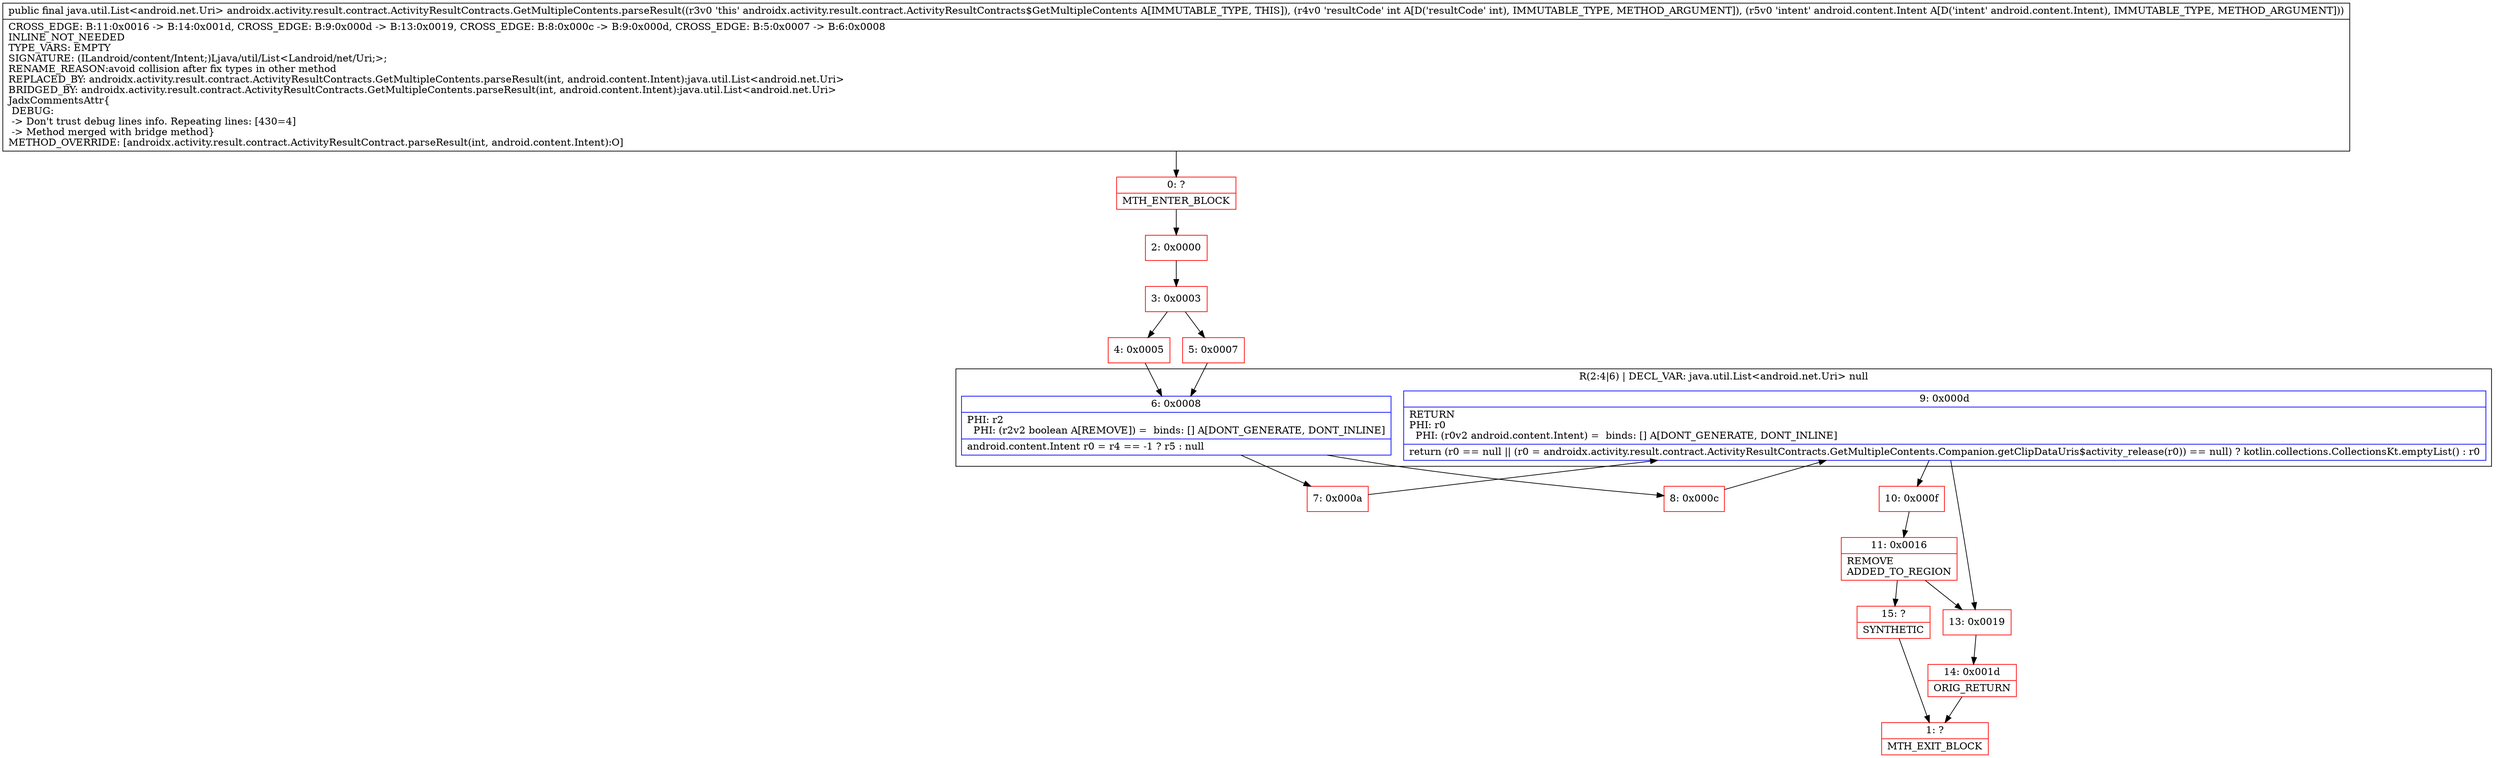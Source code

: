 digraph "CFG forandroidx.activity.result.contract.ActivityResultContracts.GetMultipleContents.parseResult(ILandroid\/content\/Intent;)Ljava\/util\/List;" {
subgraph cluster_Region_1293565936 {
label = "R(2:4|6) | DECL_VAR: java.util.List\<android.net.Uri\> null\l";
node [shape=record,color=blue];
Node_6 [shape=record,label="{6\:\ 0x0008|PHI: r2 \l  PHI: (r2v2 boolean A[REMOVE]) =  binds: [] A[DONT_GENERATE, DONT_INLINE]\l|android.content.Intent r0 = r4 == \-1 ? r5 : null\l}"];
Node_9 [shape=record,label="{9\:\ 0x000d|RETURN\lPHI: r0 \l  PHI: (r0v2 android.content.Intent) =  binds: [] A[DONT_GENERATE, DONT_INLINE]\l|return (r0 == null \|\| (r0 = androidx.activity.result.contract.ActivityResultContracts.GetMultipleContents.Companion.getClipDataUris$activity_release(r0)) == null) ? kotlin.collections.CollectionsKt.emptyList() : r0\l}"];
}
Node_0 [shape=record,color=red,label="{0\:\ ?|MTH_ENTER_BLOCK\l}"];
Node_2 [shape=record,color=red,label="{2\:\ 0x0000}"];
Node_3 [shape=record,color=red,label="{3\:\ 0x0003}"];
Node_4 [shape=record,color=red,label="{4\:\ 0x0005}"];
Node_7 [shape=record,color=red,label="{7\:\ 0x000a}"];
Node_10 [shape=record,color=red,label="{10\:\ 0x000f}"];
Node_11 [shape=record,color=red,label="{11\:\ 0x0016|REMOVE\lADDED_TO_REGION\l}"];
Node_15 [shape=record,color=red,label="{15\:\ ?|SYNTHETIC\l}"];
Node_1 [shape=record,color=red,label="{1\:\ ?|MTH_EXIT_BLOCK\l}"];
Node_13 [shape=record,color=red,label="{13\:\ 0x0019}"];
Node_14 [shape=record,color=red,label="{14\:\ 0x001d|ORIG_RETURN\l}"];
Node_8 [shape=record,color=red,label="{8\:\ 0x000c}"];
Node_5 [shape=record,color=red,label="{5\:\ 0x0007}"];
MethodNode[shape=record,label="{public final java.util.List\<android.net.Uri\> androidx.activity.result.contract.ActivityResultContracts.GetMultipleContents.parseResult((r3v0 'this' androidx.activity.result.contract.ActivityResultContracts$GetMultipleContents A[IMMUTABLE_TYPE, THIS]), (r4v0 'resultCode' int A[D('resultCode' int), IMMUTABLE_TYPE, METHOD_ARGUMENT]), (r5v0 'intent' android.content.Intent A[D('intent' android.content.Intent), IMMUTABLE_TYPE, METHOD_ARGUMENT]))  | CROSS_EDGE: B:11:0x0016 \-\> B:14:0x001d, CROSS_EDGE: B:9:0x000d \-\> B:13:0x0019, CROSS_EDGE: B:8:0x000c \-\> B:9:0x000d, CROSS_EDGE: B:5:0x0007 \-\> B:6:0x0008\lINLINE_NOT_NEEDED\lTYPE_VARS: EMPTY\lSIGNATURE: (ILandroid\/content\/Intent;)Ljava\/util\/List\<Landroid\/net\/Uri;\>;\lRENAME_REASON:avoid collision after fix types in other method\lREPLACED_BY: androidx.activity.result.contract.ActivityResultContracts.GetMultipleContents.parseResult(int, android.content.Intent):java.util.List\<android.net.Uri\>\lBRIDGED_BY: androidx.activity.result.contract.ActivityResultContracts.GetMultipleContents.parseResult(int, android.content.Intent):java.util.List\<android.net.Uri\>\lJadxCommentsAttr\{\l DEBUG: \l \-\> Don't trust debug lines info. Repeating lines: [430=4]\l \-\> Method merged with bridge method\}\lMETHOD_OVERRIDE: [androidx.activity.result.contract.ActivityResultContract.parseResult(int, android.content.Intent):O]\l}"];
MethodNode -> Node_0;Node_6 -> Node_7;
Node_6 -> Node_8;
Node_9 -> Node_10;
Node_9 -> Node_13;
Node_0 -> Node_2;
Node_2 -> Node_3;
Node_3 -> Node_4;
Node_3 -> Node_5;
Node_4 -> Node_6;
Node_7 -> Node_9;
Node_10 -> Node_11;
Node_11 -> Node_13;
Node_11 -> Node_15;
Node_15 -> Node_1;
Node_13 -> Node_14;
Node_14 -> Node_1;
Node_8 -> Node_9;
Node_5 -> Node_6;
}

